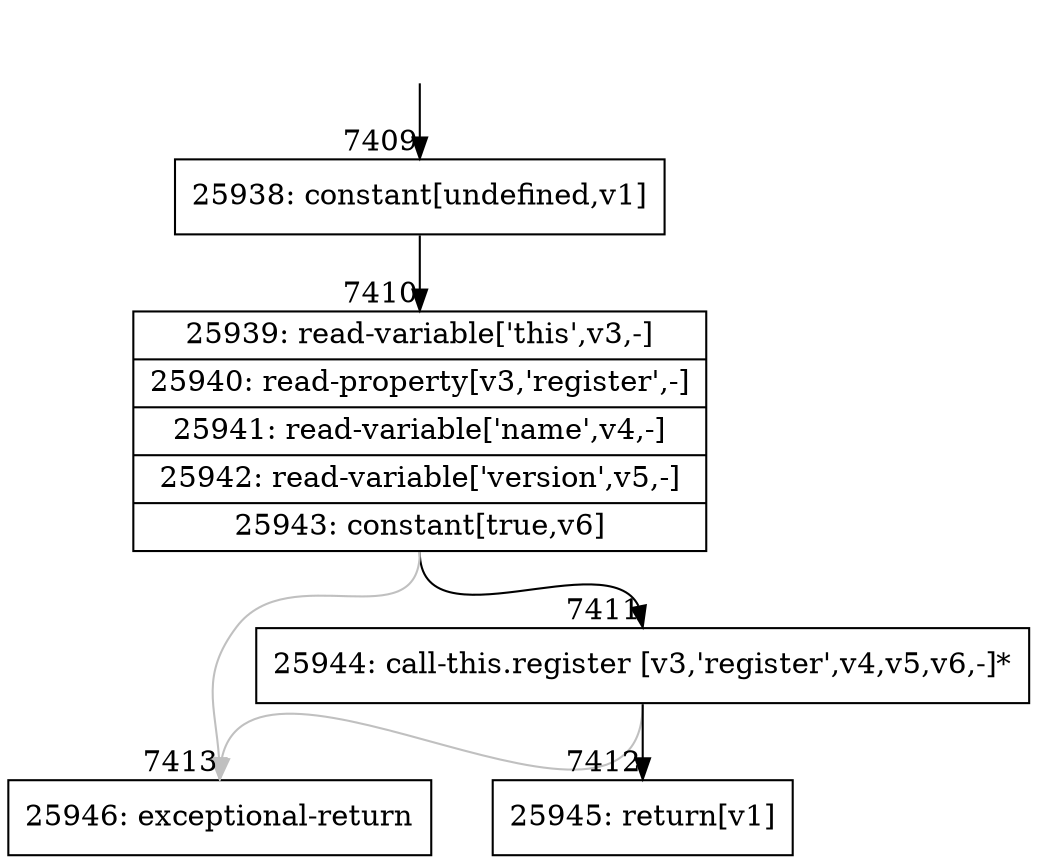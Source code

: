 digraph {
rankdir="TD"
BB_entry617[shape=none,label=""];
BB_entry617 -> BB7409 [tailport=s, headport=n, headlabel="    7409"]
BB7409 [shape=record label="{25938: constant[undefined,v1]}" ] 
BB7409 -> BB7410 [tailport=s, headport=n, headlabel="      7410"]
BB7410 [shape=record label="{25939: read-variable['this',v3,-]|25940: read-property[v3,'register',-]|25941: read-variable['name',v4,-]|25942: read-variable['version',v5,-]|25943: constant[true,v6]}" ] 
BB7410 -> BB7411 [tailport=s, headport=n, headlabel="      7411"]
BB7410 -> BB7413 [tailport=s, headport=n, color=gray, headlabel="      7413"]
BB7411 [shape=record label="{25944: call-this.register [v3,'register',v4,v5,v6,-]*}" ] 
BB7411 -> BB7412 [tailport=s, headport=n, headlabel="      7412"]
BB7411 -> BB7413 [tailport=s, headport=n, color=gray]
BB7412 [shape=record label="{25945: return[v1]}" ] 
BB7413 [shape=record label="{25946: exceptional-return}" ] 
//#$~ 13686
}

